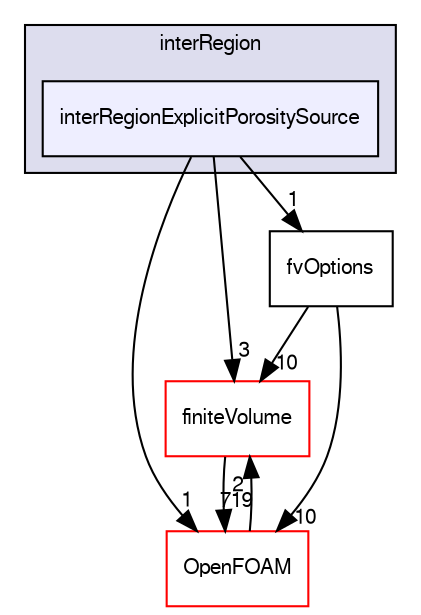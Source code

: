 digraph "src/fvOptions/sources/interRegion/interRegionExplicitPorositySource" {
  bgcolor=transparent;
  compound=true
  node [ fontsize="10", fontname="FreeSans"];
  edge [ labelfontsize="10", labelfontname="FreeSans"];
  subgraph clusterdir_ed2831c0dbe49df810debb73cd18fb6c {
    graph [ bgcolor="#ddddee", pencolor="black", label="interRegion" fontname="FreeSans", fontsize="10", URL="dir_ed2831c0dbe49df810debb73cd18fb6c.html"]
  dir_5832f6612d418b9896f1441da0fbce16 [shape=box, label="interRegionExplicitPorositySource", style="filled", fillcolor="#eeeeff", pencolor="black", URL="dir_5832f6612d418b9896f1441da0fbce16.html"];
  }
  dir_9bd15774b555cf7259a6fa18f99fe99b [shape=box label="finiteVolume" color="red" URL="dir_9bd15774b555cf7259a6fa18f99fe99b.html"];
  dir_c5473ff19b20e6ec4dfe5c310b3778a8 [shape=box label="OpenFOAM" color="red" URL="dir_c5473ff19b20e6ec4dfe5c310b3778a8.html"];
  dir_c16f925717b05545e65cb6863704293a [shape=box label="fvOptions" URL="dir_c16f925717b05545e65cb6863704293a.html"];
  dir_9bd15774b555cf7259a6fa18f99fe99b->dir_c5473ff19b20e6ec4dfe5c310b3778a8 [headlabel="719", labeldistance=1.5 headhref="dir_000727_001706.html"];
  dir_5832f6612d418b9896f1441da0fbce16->dir_9bd15774b555cf7259a6fa18f99fe99b [headlabel="3", labeldistance=1.5 headhref="dir_001166_000727.html"];
  dir_5832f6612d418b9896f1441da0fbce16->dir_c5473ff19b20e6ec4dfe5c310b3778a8 [headlabel="1", labeldistance=1.5 headhref="dir_001166_001706.html"];
  dir_5832f6612d418b9896f1441da0fbce16->dir_c16f925717b05545e65cb6863704293a [headlabel="1", labeldistance=1.5 headhref="dir_001166_001142.html"];
  dir_c5473ff19b20e6ec4dfe5c310b3778a8->dir_9bd15774b555cf7259a6fa18f99fe99b [headlabel="2", labeldistance=1.5 headhref="dir_001706_000727.html"];
  dir_c16f925717b05545e65cb6863704293a->dir_9bd15774b555cf7259a6fa18f99fe99b [headlabel="10", labeldistance=1.5 headhref="dir_001142_000727.html"];
  dir_c16f925717b05545e65cb6863704293a->dir_c5473ff19b20e6ec4dfe5c310b3778a8 [headlabel="10", labeldistance=1.5 headhref="dir_001142_001706.html"];
}
